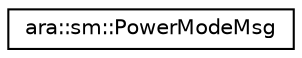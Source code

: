 digraph "Graphical Class Hierarchy"
{
 // LATEX_PDF_SIZE
  edge [fontname="Helvetica",fontsize="10",labelfontname="Helvetica",labelfontsize="10"];
  node [fontname="Helvetica",fontsize="10",shape=record];
  rankdir="LR";
  Node0 [label="ara::sm::PowerModeMsg",height=0.2,width=0.4,color="black", fillcolor="white", style="filled",URL="$structara_1_1sm_1_1PowerModeMsg.html",tooltip="Fills [SWS_SM_91011]."];
}

